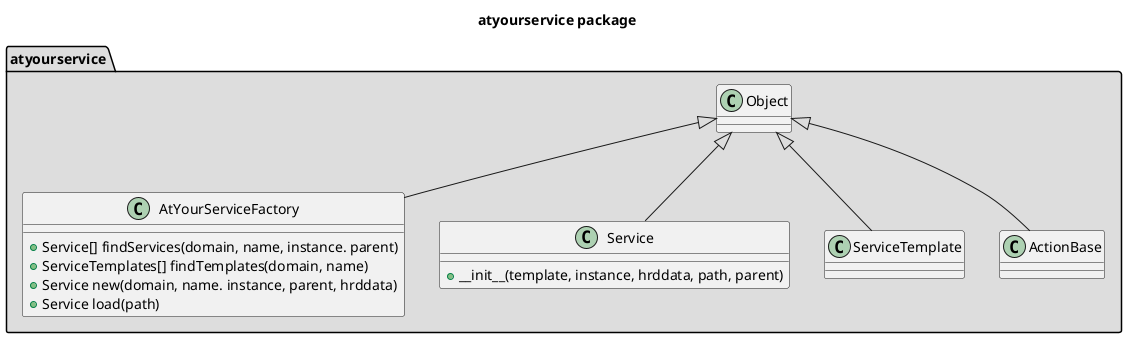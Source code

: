 @startuml
title atyourservice package
package "atyourservice" #DDDDDD{
    Object <|-- AtYourServiceFactory
    Object <|-- Service
    Object <|-- ServiceTemplate
    Object <|-- ActionBase
    
    AtYourServiceFactory : + Service[] findServices(domain, name, instance. parent)
    AtYourServiceFactory : + ServiceTemplates[] findTemplates(domain, name)
    AtYourServiceFactory : + Service new(domain, name. instance, parent, hrddata)
    AtYourServiceFactory : + Service load(path)
    
    Service : + __init__(template, instance, hrddata, path, parent)
}
@enduml